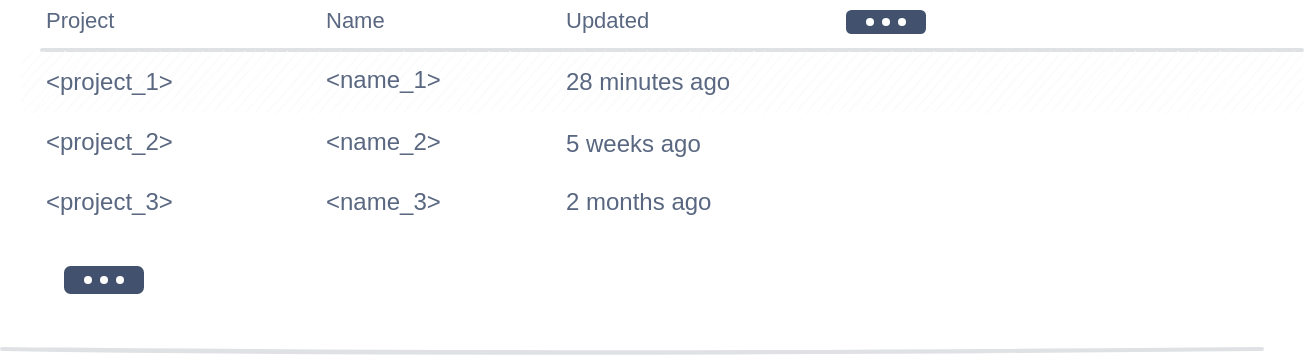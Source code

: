 <mxfile version="16.2.4" type="github">
  <diagram id="ZKkIqwMFY3Yj89c2zsar" name="Page-1">
    <mxGraphModel dx="1422" dy="762" grid="1" gridSize="10" guides="1" tooltips="1" connect="1" arrows="1" fold="1" page="1" pageScale="1" pageWidth="827" pageHeight="1169" math="0" shadow="0">
      <root>
        <mxCell id="0" />
        <mxCell id="1" parent="0" />
        <mxCell id="h0yrN-bGKglG5gvqXNfj-1" value="Project" style="html=1;fillColor=none;strokeColor=none;fontSize=11;align=left;fontColor=#596780;whiteSpace=wrap;sketch=1;hachureGap=4;pointerEvents=0;fontFamily=Helvetica;" vertex="1" parent="1">
          <mxGeometry x="100" y="300" width="150" height="20" as="geometry" />
        </mxCell>
        <mxCell id="h0yrN-bGKglG5gvqXNfj-2" value="Name" style="html=1;fillColor=none;strokeColor=none;fontSize=11;align=left;fontColor=#596780;whiteSpace=wrap;sketch=1;hachureGap=4;pointerEvents=0;fontFamily=Helvetica;" vertex="1" parent="1">
          <mxGeometry x="240" y="300" width="40" height="20" as="geometry" />
        </mxCell>
        <mxCell id="h0yrN-bGKglG5gvqXNfj-4" value="Updated" style="html=1;fillColor=none;strokeColor=none;fontSize=11;align=left;fontColor=#596780;whiteSpace=wrap;sketch=1;hachureGap=4;pointerEvents=0;fontFamily=Helvetica;" vertex="1" parent="1">
          <mxGeometry x="360" y="300" width="90" height="20" as="geometry" />
        </mxCell>
        <mxCell id="h0yrN-bGKglG5gvqXNfj-7" value="" style="shape=line;strokeWidth=2;html=1;strokeColor=#DFE1E5;resizeWidth=1;sketch=1;hachureGap=4;pointerEvents=0;fontFamily=Helvetica;fontSize=20;" vertex="1" parent="1">
          <mxGeometry x="100" y="320" width="630" height="10" as="geometry" />
        </mxCell>
        <mxCell id="h0yrN-bGKglG5gvqXNfj-8" value="" style="strokeColor=none;fillColor=#FAFBFC;html=1;sketch=1;hachureGap=4;pointerEvents=0;fontFamily=Helvetica;fontSize=20;" vertex="1" parent="1">
          <mxGeometry x="90" y="326" width="640" height="30" as="geometry" />
        </mxCell>
        <mxCell id="h0yrN-bGKglG5gvqXNfj-9" value="&amp;lt;project_1&amp;gt;" style="strokeColor=none;fillColor=none;fontSize=12;fontColor=#596780;align=left;html=1;sketch=1;hachureGap=4;pointerEvents=0;fontFamily=Helvetica;" vertex="1" parent="1">
          <mxGeometry x="100" y="331" width="100" height="20" as="geometry" />
        </mxCell>
        <mxCell id="h0yrN-bGKglG5gvqXNfj-11" value="28 minutes ago" style="strokeColor=none;fillColor=none;fontSize=12;fontColor=#596780;align=left;html=1;sketch=1;hachureGap=4;pointerEvents=0;fontFamily=Helvetica;" vertex="1" parent="1">
          <mxGeometry x="360" y="331" width="80" height="20" as="geometry" />
        </mxCell>
        <mxCell id="h0yrN-bGKglG5gvqXNfj-17" value="&amp;lt;project_2&amp;gt;" style="strokeColor=none;fillColor=none;fontSize=12;fontColor=#596780;align=left;html=1;sketch=1;hachureGap=4;pointerEvents=0;fontFamily=Helvetica;" vertex="1" parent="1">
          <mxGeometry x="100" y="361" width="100" height="20" as="geometry" />
        </mxCell>
        <mxCell id="h0yrN-bGKglG5gvqXNfj-21" value="5 weeks ago" style="strokeColor=none;fillColor=none;fontSize=12;fontColor=#596780;align=left;html=1;sketch=1;hachureGap=4;pointerEvents=0;fontFamily=Helvetica;" vertex="1" parent="1">
          <mxGeometry x="360" y="362" width="80" height="20" as="geometry" />
        </mxCell>
        <mxCell id="h0yrN-bGKglG5gvqXNfj-25" value="&amp;lt;project_3&amp;gt;" style="strokeColor=none;fillColor=none;fontSize=12;fontColor=#596780;align=left;html=1;sketch=1;hachureGap=4;pointerEvents=0;fontFamily=Helvetica;" vertex="1" parent="1">
          <mxGeometry x="100" y="391" width="100" height="20" as="geometry" />
        </mxCell>
        <mxCell id="h0yrN-bGKglG5gvqXNfj-29" value="2 months ago" style="strokeColor=none;fillColor=none;fontSize=12;fontColor=#596780;align=left;html=1;sketch=1;hachureGap=4;pointerEvents=0;fontFamily=Helvetica;" vertex="1" parent="1">
          <mxGeometry x="360" y="391" width="80" height="20" as="geometry" />
        </mxCell>
        <mxCell id="h0yrN-bGKglG5gvqXNfj-49" value="" style="shape=line;strokeWidth=2;html=1;strokeColor=#DFE1E5;resizeWidth=1;sketch=1;hachureGap=4;pointerEvents=0;fontFamily=Helvetica;fontSize=20;" vertex="1" parent="1">
          <mxGeometry x="80" y="470" width="630" height="9" as="geometry" />
        </mxCell>
        <mxCell id="h0yrN-bGKglG5gvqXNfj-54" value="&amp;lt;name_1&amp;gt;" style="strokeColor=none;fillColor=none;fontSize=12;fontColor=#596780;align=left;html=1;sketch=1;hachureGap=4;pointerEvents=0;fontFamily=Helvetica;" vertex="1" parent="1">
          <mxGeometry x="240" y="330" width="100" height="20" as="geometry" />
        </mxCell>
        <mxCell id="h0yrN-bGKglG5gvqXNfj-55" value="&amp;lt;name_2&amp;gt;" style="strokeColor=none;fillColor=none;fontSize=12;fontColor=#596780;align=left;html=1;sketch=1;hachureGap=4;pointerEvents=0;fontFamily=Helvetica;" vertex="1" parent="1">
          <mxGeometry x="240" y="361" width="100" height="20" as="geometry" />
        </mxCell>
        <mxCell id="h0yrN-bGKglG5gvqXNfj-56" value="&amp;lt;name_3&amp;gt;" style="strokeColor=none;fillColor=none;fontSize=12;fontColor=#596780;align=left;html=1;sketch=1;hachureGap=4;pointerEvents=0;fontFamily=Helvetica;" vertex="1" parent="1">
          <mxGeometry x="240" y="391" width="100" height="20" as="geometry" />
        </mxCell>
        <mxCell id="h0yrN-bGKglG5gvqXNfj-59" value="" style="rounded=1;arcSize=23;fillColor=#42526E;strokeColor=none;sketch=0;hachureGap=4;pointerEvents=0;fontFamily=Helvetica;fontSize=20;" vertex="1" parent="1">
          <mxGeometry x="502" y="305" width="40" height="12" as="geometry" />
        </mxCell>
        <mxCell id="h0yrN-bGKglG5gvqXNfj-60" value="" style="shape=ellipse;fillColor=#ffffff;strokeColor=none;html=1;sketch=0;hachureGap=4;pointerEvents=0;fontFamily=Helvetica;fontSize=20;" vertex="1" parent="h0yrN-bGKglG5gvqXNfj-59">
          <mxGeometry x="0.5" y="0.5" width="4" height="4" relative="1" as="geometry">
            <mxPoint x="-10" y="-2" as="offset" />
          </mxGeometry>
        </mxCell>
        <mxCell id="h0yrN-bGKglG5gvqXNfj-61" value="" style="shape=ellipse;fillColor=#ffffff;strokeColor=none;html=1;sketch=0;hachureGap=4;pointerEvents=0;fontFamily=Helvetica;fontSize=20;" vertex="1" parent="h0yrN-bGKglG5gvqXNfj-59">
          <mxGeometry x="0.5" y="0.5" width="4" height="4" relative="1" as="geometry">
            <mxPoint x="-2" y="-2" as="offset" />
          </mxGeometry>
        </mxCell>
        <mxCell id="h0yrN-bGKglG5gvqXNfj-62" value="" style="shape=ellipse;fillColor=#ffffff;strokeColor=none;html=1;sketch=0;hachureGap=4;pointerEvents=0;fontFamily=Helvetica;fontSize=20;" vertex="1" parent="h0yrN-bGKglG5gvqXNfj-59">
          <mxGeometry x="0.5" y="0.5" width="4" height="4" relative="1" as="geometry">
            <mxPoint x="6" y="-2" as="offset" />
          </mxGeometry>
        </mxCell>
        <mxCell id="h0yrN-bGKglG5gvqXNfj-63" value="" style="rounded=1;arcSize=23;fillColor=#42526E;strokeColor=none;sketch=0;hachureGap=4;pointerEvents=0;fontFamily=Helvetica;fontSize=20;" vertex="1" parent="1">
          <mxGeometry x="111" y="433" width="40" height="14" as="geometry" />
        </mxCell>
        <mxCell id="h0yrN-bGKglG5gvqXNfj-64" value="" style="shape=ellipse;fillColor=#ffffff;strokeColor=none;html=1;sketch=0;hachureGap=4;pointerEvents=0;fontFamily=Helvetica;fontSize=20;" vertex="1" parent="h0yrN-bGKglG5gvqXNfj-63">
          <mxGeometry x="0.5" y="0.5" width="4" height="4" relative="1" as="geometry">
            <mxPoint x="-10" y="-2" as="offset" />
          </mxGeometry>
        </mxCell>
        <mxCell id="h0yrN-bGKglG5gvqXNfj-65" value="" style="shape=ellipse;fillColor=#ffffff;strokeColor=none;html=1;sketch=0;hachureGap=4;pointerEvents=0;fontFamily=Helvetica;fontSize=20;" vertex="1" parent="h0yrN-bGKglG5gvqXNfj-63">
          <mxGeometry x="0.5" y="0.5" width="4" height="4" relative="1" as="geometry">
            <mxPoint x="-2" y="-2" as="offset" />
          </mxGeometry>
        </mxCell>
        <mxCell id="h0yrN-bGKglG5gvqXNfj-66" value="" style="shape=ellipse;fillColor=#ffffff;strokeColor=none;html=1;sketch=0;hachureGap=4;pointerEvents=0;fontFamily=Helvetica;fontSize=20;" vertex="1" parent="h0yrN-bGKglG5gvqXNfj-63">
          <mxGeometry x="0.5" y="0.5" width="4" height="4" relative="1" as="geometry">
            <mxPoint x="6" y="-2" as="offset" />
          </mxGeometry>
        </mxCell>
      </root>
    </mxGraphModel>
  </diagram>
</mxfile>
